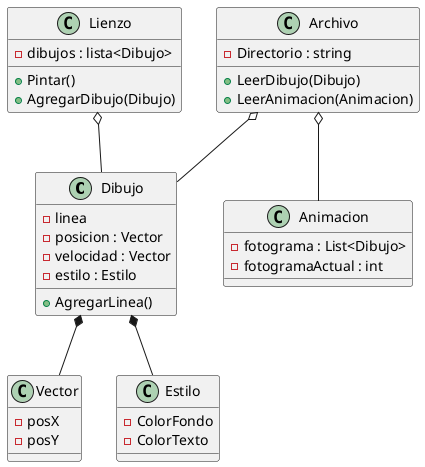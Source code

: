 @startuml

class Dibujo{
    -linea
    -posicion : Vector
    -velocidad : Vector
    -estilo : Estilo
    +AgregarLinea()
}
class Vector{
    -posX
    -posY
}
class Archivo{
    -Directorio : string
    +LeerDibujo(Dibujo)
    +LeerAnimacion(Animacion)
}
class Estilo{
    -ColorFondo
    -ColorTexto
}

class Animacion{
    -fotograma : List<Dibujo>
    -fotogramaActual : int
}
class Lienzo{
    -dibujos : lista<Dibujo>
    +Pintar()
    +AgregarDibujo(Dibujo)
}

Dibujo *-- Vector
Archivo o-- Dibujo
Dibujo *-- Estilo
Archivo o-- Animacion
Lienzo o-- Dibujo


@enduml